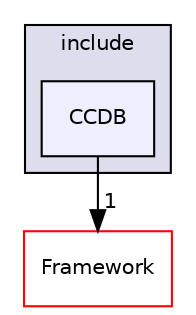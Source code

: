 digraph "/home/travis/build/AliceO2Group/AliceO2/CCDB/include/CCDB" {
  bgcolor=transparent;
  compound=true
  node [ fontsize="10", fontname="Helvetica"];
  edge [ labelfontsize="10", labelfontname="Helvetica"];
  subgraph clusterdir_59dc0f81c739431be85ac14fce2e92df {
    graph [ bgcolor="#ddddee", pencolor="black", label="include" fontname="Helvetica", fontsize="10", URL="dir_59dc0f81c739431be85ac14fce2e92df.html"]
  dir_af5dc0b9e352bc8757aca0dca9cad9ff [shape=box, label="CCDB", style="filled", fillcolor="#eeeeff", pencolor="black", URL="dir_af5dc0b9e352bc8757aca0dca9cad9ff.html"];
  }
  dir_bcbb2cf9a3d3d83e5515c82071a07177 [shape=box label="Framework" color="red" URL="dir_bcbb2cf9a3d3d83e5515c82071a07177.html"];
  dir_af5dc0b9e352bc8757aca0dca9cad9ff->dir_bcbb2cf9a3d3d83e5515c82071a07177 [headlabel="1", labeldistance=1.5 headhref="dir_000030_000063.html"];
}
